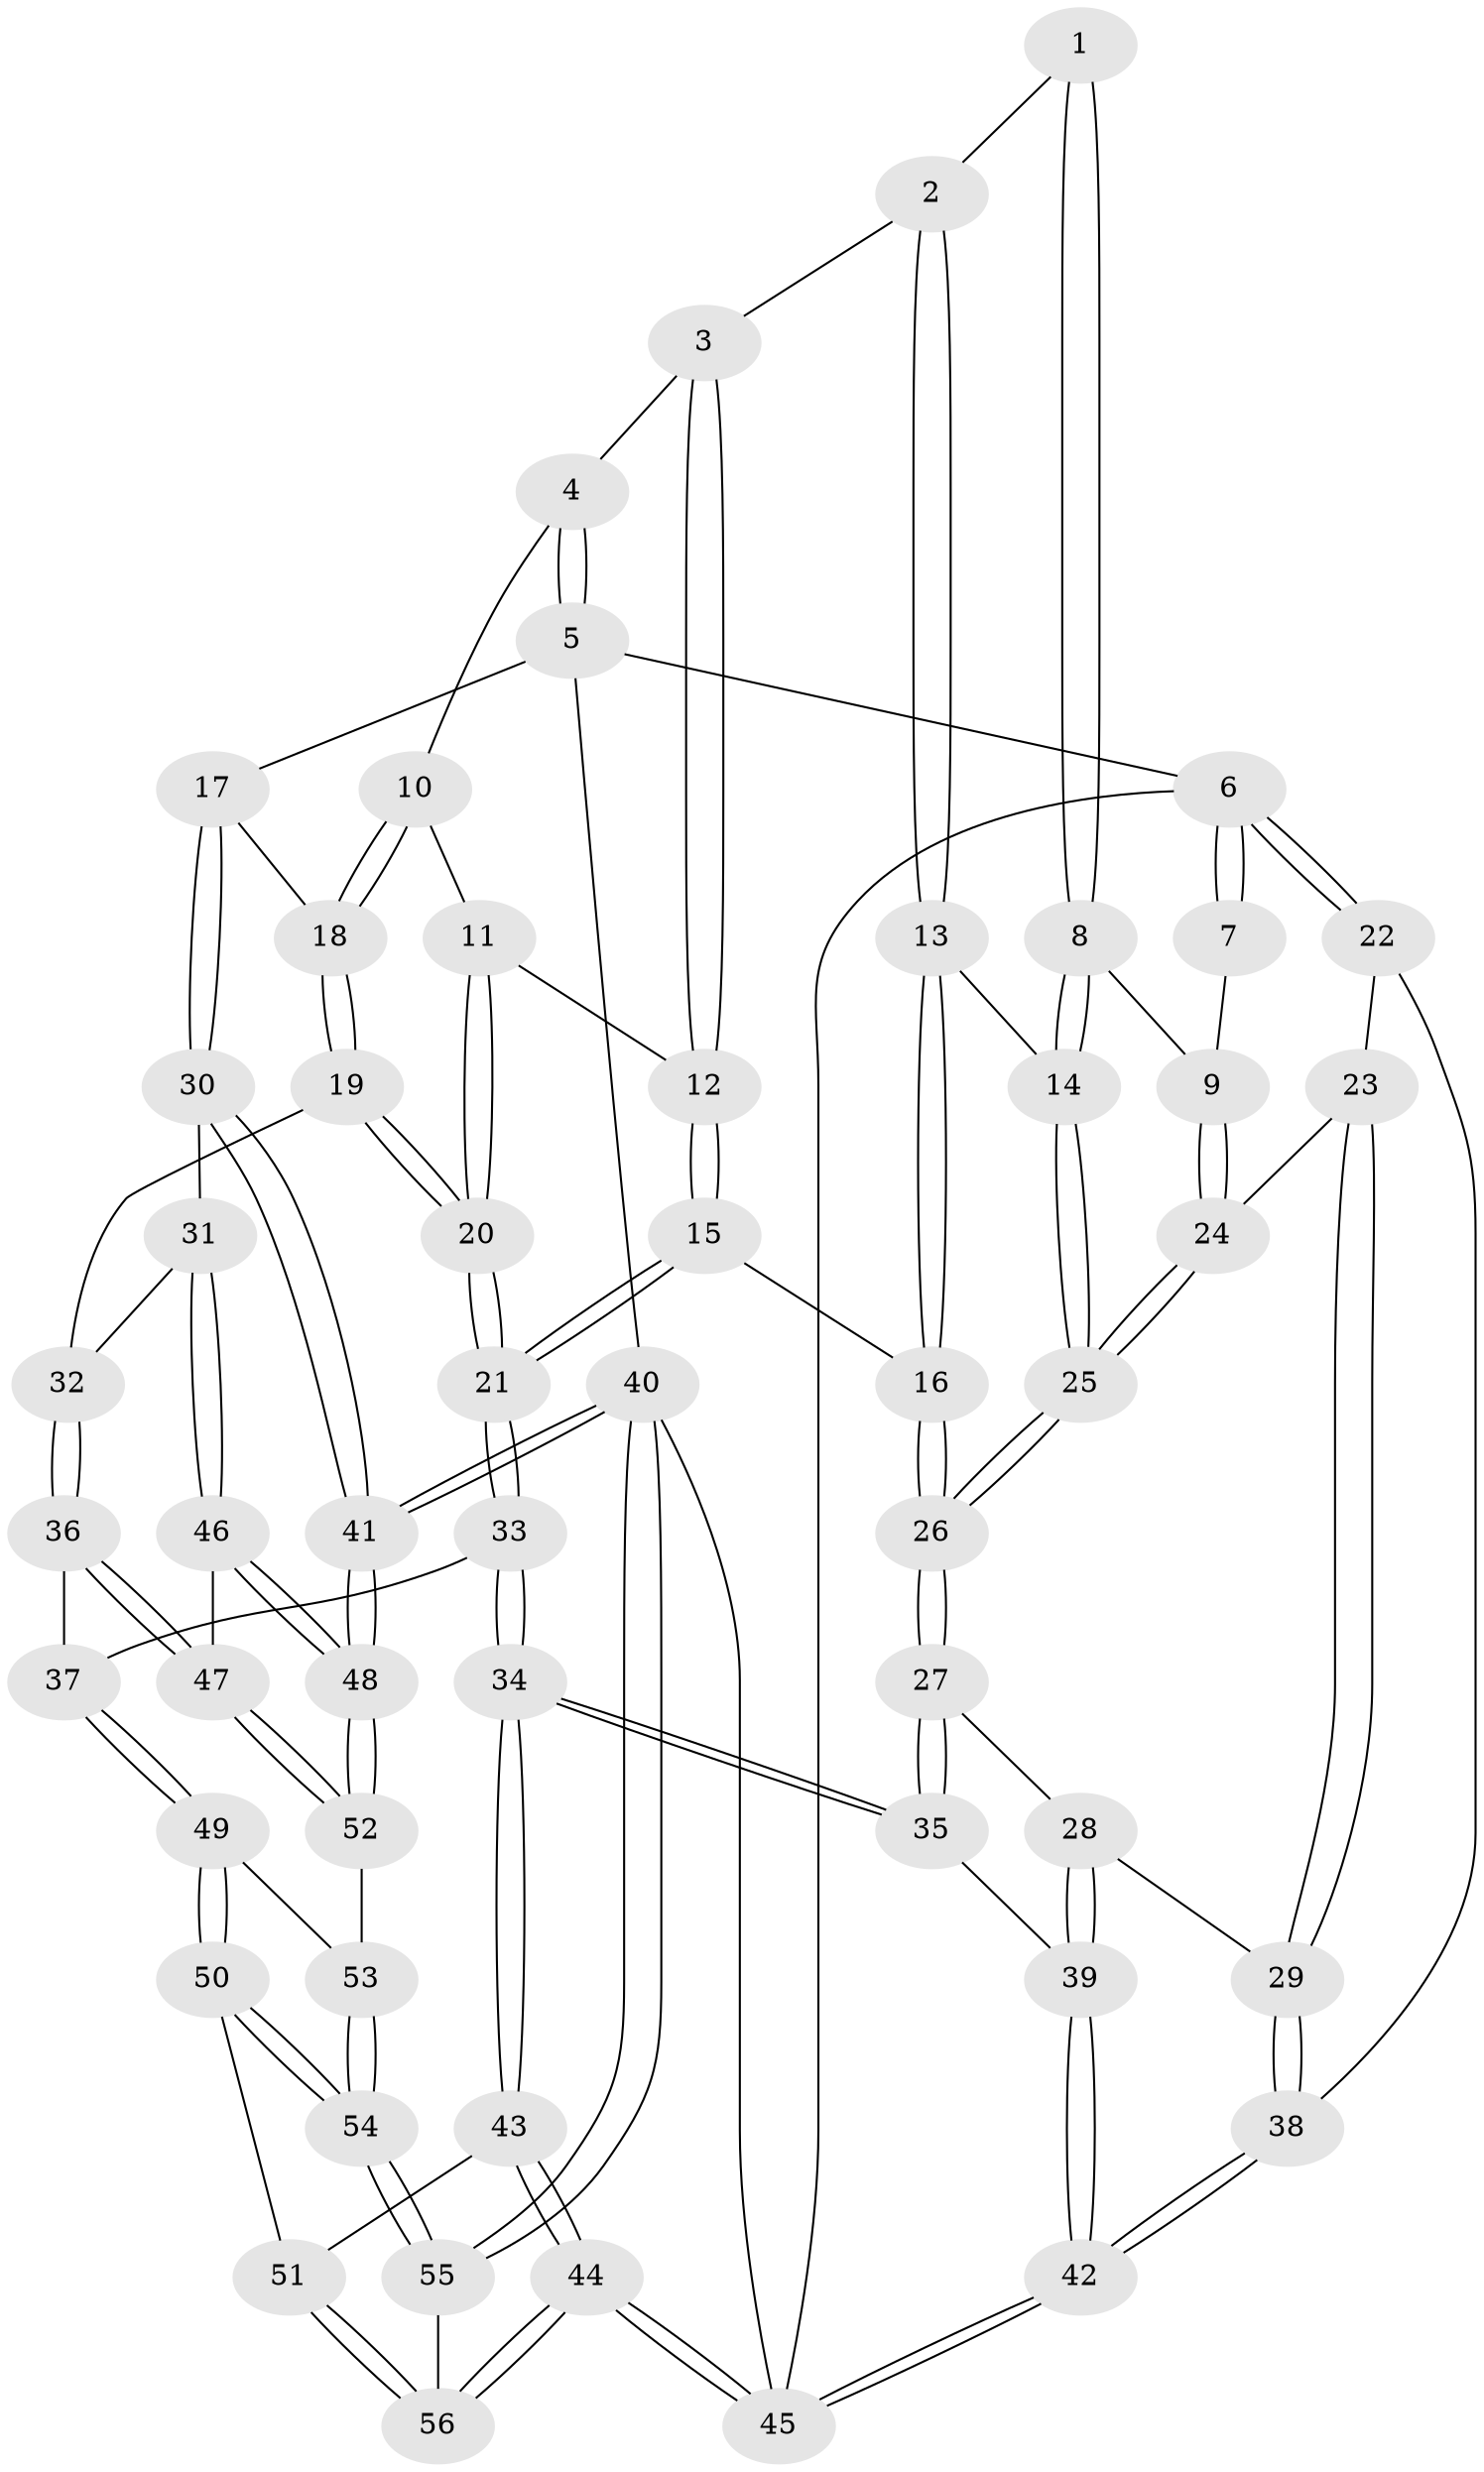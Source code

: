 // coarse degree distribution, {3: 0.2, 4: 0.42857142857142855, 7: 0.02857142857142857, 2: 0.02857142857142857, 6: 0.08571428571428572, 5: 0.22857142857142856}
// Generated by graph-tools (version 1.1) at 2025/24/03/03/25 07:24:35]
// undirected, 56 vertices, 137 edges
graph export_dot {
graph [start="1"]
  node [color=gray90,style=filled];
  1 [pos="+0.27343153929172387+0"];
  2 [pos="+0.4476953666078827+0"];
  3 [pos="+0.4917373344574834+0"];
  4 [pos="+0.7656611103460519+0"];
  5 [pos="+1+0"];
  6 [pos="+0+0"];
  7 [pos="+0.1614495372873927+0"];
  8 [pos="+0.2775876945260287+0.09121100442418677"];
  9 [pos="+0.11232147896983612+0.11996898218031683"];
  10 [pos="+0.7619047725502075+0.0642450099908927"];
  11 [pos="+0.7489065236550267+0.07643913607975564"];
  12 [pos="+0.5827658363102793+0.11715859919960095"];
  13 [pos="+0.39208929217702576+0.18593197007307685"];
  14 [pos="+0.36286372175584447+0.1749919894020069"];
  15 [pos="+0.5049987607412241+0.2660168500455015"];
  16 [pos="+0.42985382916228576+0.23195769254660756"];
  17 [pos="+1+0"];
  18 [pos="+0.8781880148448118+0.1288959776365901"];
  19 [pos="+0.8474371061489137+0.3283314903302397"];
  20 [pos="+0.7175360472479528+0.3316576698732508"];
  21 [pos="+0.5800307367511983+0.3869878711544961"];
  22 [pos="+0+0.17668090106124945"];
  23 [pos="+0.02706916178785538+0.18879304608671857"];
  24 [pos="+0.0773691277711346+0.1811896443051876"];
  25 [pos="+0.13197193306356145+0.22803367690367154"];
  26 [pos="+0.2041781403368253+0.3795682634884069"];
  27 [pos="+0.20178132327530723+0.39703370161028545"];
  28 [pos="+0.17689315185352927+0.4143495613983887"];
  29 [pos="+0.051059232627138004+0.4695846645610362"];
  30 [pos="+1+0.4371632697263262"];
  31 [pos="+1+0.4401181345693153"];
  32 [pos="+0.8492541443631451+0.3292923821009664"];
  33 [pos="+0.5484709191451697+0.5404769971470391"];
  34 [pos="+0.49132284629350165+0.5821983596927619"];
  35 [pos="+0.37840969404482694+0.547276652437456"];
  36 [pos="+0.7847877586205798+0.6479877832214964"];
  37 [pos="+0.7483825440690794+0.6446692500003298"];
  38 [pos="+0+0.6413761699469709"];
  39 [pos="+0.18629685597615558+0.6184857185627429"];
  40 [pos="+1+1"];
  41 [pos="+1+1"];
  42 [pos="+0+0.9380763719768634"];
  43 [pos="+0.47313888270106336+0.6403052587525042"];
  44 [pos="+0+1"];
  45 [pos="+0+1"];
  46 [pos="+0.8193806608080942+0.652951539524354"];
  47 [pos="+0.8115213380728028+0.6533243747151557"];
  48 [pos="+1+0.8616723915888863"];
  49 [pos="+0.7050368010715263+0.8002773462159036"];
  50 [pos="+0.6650097854384499+0.867554794996184"];
  51 [pos="+0.5801427350231962+0.8911162910248256"];
  52 [pos="+0.8114235186770092+0.8635441449952452"];
  53 [pos="+0.8067430949472452+0.8683703748010346"];
  54 [pos="+0.7721021554235171+0.9370770077539526"];
  55 [pos="+0.8604631035572626+1"];
  56 [pos="+0.49006281283729947+1"];
  1 -- 2;
  1 -- 8;
  1 -- 8;
  2 -- 3;
  2 -- 13;
  2 -- 13;
  3 -- 4;
  3 -- 12;
  3 -- 12;
  4 -- 5;
  4 -- 5;
  4 -- 10;
  5 -- 6;
  5 -- 17;
  5 -- 40;
  6 -- 7;
  6 -- 7;
  6 -- 22;
  6 -- 22;
  6 -- 45;
  7 -- 9;
  8 -- 9;
  8 -- 14;
  8 -- 14;
  9 -- 24;
  9 -- 24;
  10 -- 11;
  10 -- 18;
  10 -- 18;
  11 -- 12;
  11 -- 20;
  11 -- 20;
  12 -- 15;
  12 -- 15;
  13 -- 14;
  13 -- 16;
  13 -- 16;
  14 -- 25;
  14 -- 25;
  15 -- 16;
  15 -- 21;
  15 -- 21;
  16 -- 26;
  16 -- 26;
  17 -- 18;
  17 -- 30;
  17 -- 30;
  18 -- 19;
  18 -- 19;
  19 -- 20;
  19 -- 20;
  19 -- 32;
  20 -- 21;
  20 -- 21;
  21 -- 33;
  21 -- 33;
  22 -- 23;
  22 -- 38;
  23 -- 24;
  23 -- 29;
  23 -- 29;
  24 -- 25;
  24 -- 25;
  25 -- 26;
  25 -- 26;
  26 -- 27;
  26 -- 27;
  27 -- 28;
  27 -- 35;
  27 -- 35;
  28 -- 29;
  28 -- 39;
  28 -- 39;
  29 -- 38;
  29 -- 38;
  30 -- 31;
  30 -- 41;
  30 -- 41;
  31 -- 32;
  31 -- 46;
  31 -- 46;
  32 -- 36;
  32 -- 36;
  33 -- 34;
  33 -- 34;
  33 -- 37;
  34 -- 35;
  34 -- 35;
  34 -- 43;
  34 -- 43;
  35 -- 39;
  36 -- 37;
  36 -- 47;
  36 -- 47;
  37 -- 49;
  37 -- 49;
  38 -- 42;
  38 -- 42;
  39 -- 42;
  39 -- 42;
  40 -- 41;
  40 -- 41;
  40 -- 55;
  40 -- 55;
  40 -- 45;
  41 -- 48;
  41 -- 48;
  42 -- 45;
  42 -- 45;
  43 -- 44;
  43 -- 44;
  43 -- 51;
  44 -- 45;
  44 -- 45;
  44 -- 56;
  44 -- 56;
  46 -- 47;
  46 -- 48;
  46 -- 48;
  47 -- 52;
  47 -- 52;
  48 -- 52;
  48 -- 52;
  49 -- 50;
  49 -- 50;
  49 -- 53;
  50 -- 51;
  50 -- 54;
  50 -- 54;
  51 -- 56;
  51 -- 56;
  52 -- 53;
  53 -- 54;
  53 -- 54;
  54 -- 55;
  54 -- 55;
  55 -- 56;
}
